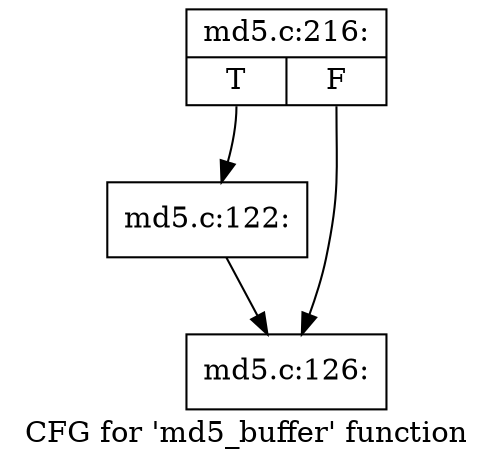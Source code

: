 digraph "CFG for 'md5_buffer' function" {
	label="CFG for 'md5_buffer' function";

	Node0xc490980 [shape=record,label="{md5.c:216:|{<s0>T|<s1>F}}"];
	Node0xc490980:s0 -> Node0xc4fa2f0;
	Node0xc490980:s1 -> Node0xc59ff00;
	Node0xc4fa2f0 [shape=record,label="{md5.c:122:}"];
	Node0xc4fa2f0 -> Node0xc59ff00;
	Node0xc59ff00 [shape=record,label="{md5.c:126:}"];
}
